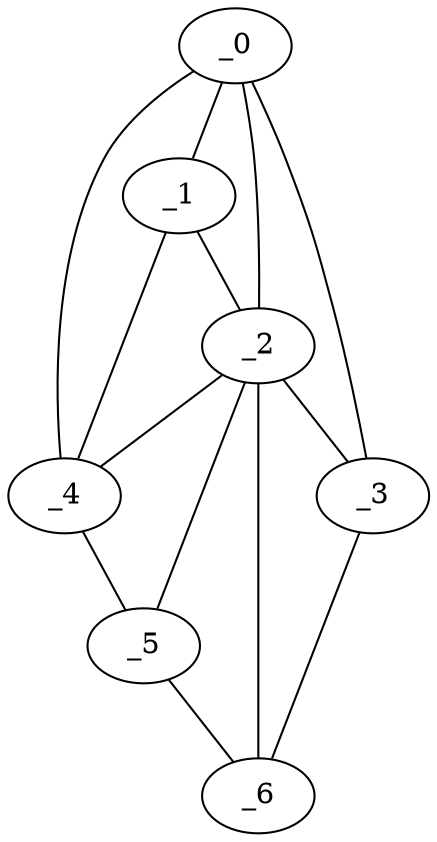 graph "obj63__115.gxl" {
	_0	 [x=32,
		y=29];
	_1	 [x=49,
		y=33];
	_0 -- _1	 [valence=2];
	_2	 [x=56,
		y=23];
	_0 -- _2	 [valence=1];
	_3	 [x=65,
		y=6];
	_0 -- _3	 [valence=1];
	_4	 [x=65,
		y=51];
	_0 -- _4	 [valence=1];
	_1 -- _2	 [valence=2];
	_1 -- _4	 [valence=1];
	_2 -- _3	 [valence=2];
	_2 -- _4	 [valence=2];
	_5	 [x=82,
		y=48];
	_2 -- _5	 [valence=2];
	_6	 [x=91,
		y=27];
	_2 -- _6	 [valence=1];
	_3 -- _6	 [valence=1];
	_4 -- _5	 [valence=1];
	_5 -- _6	 [valence=1];
}
